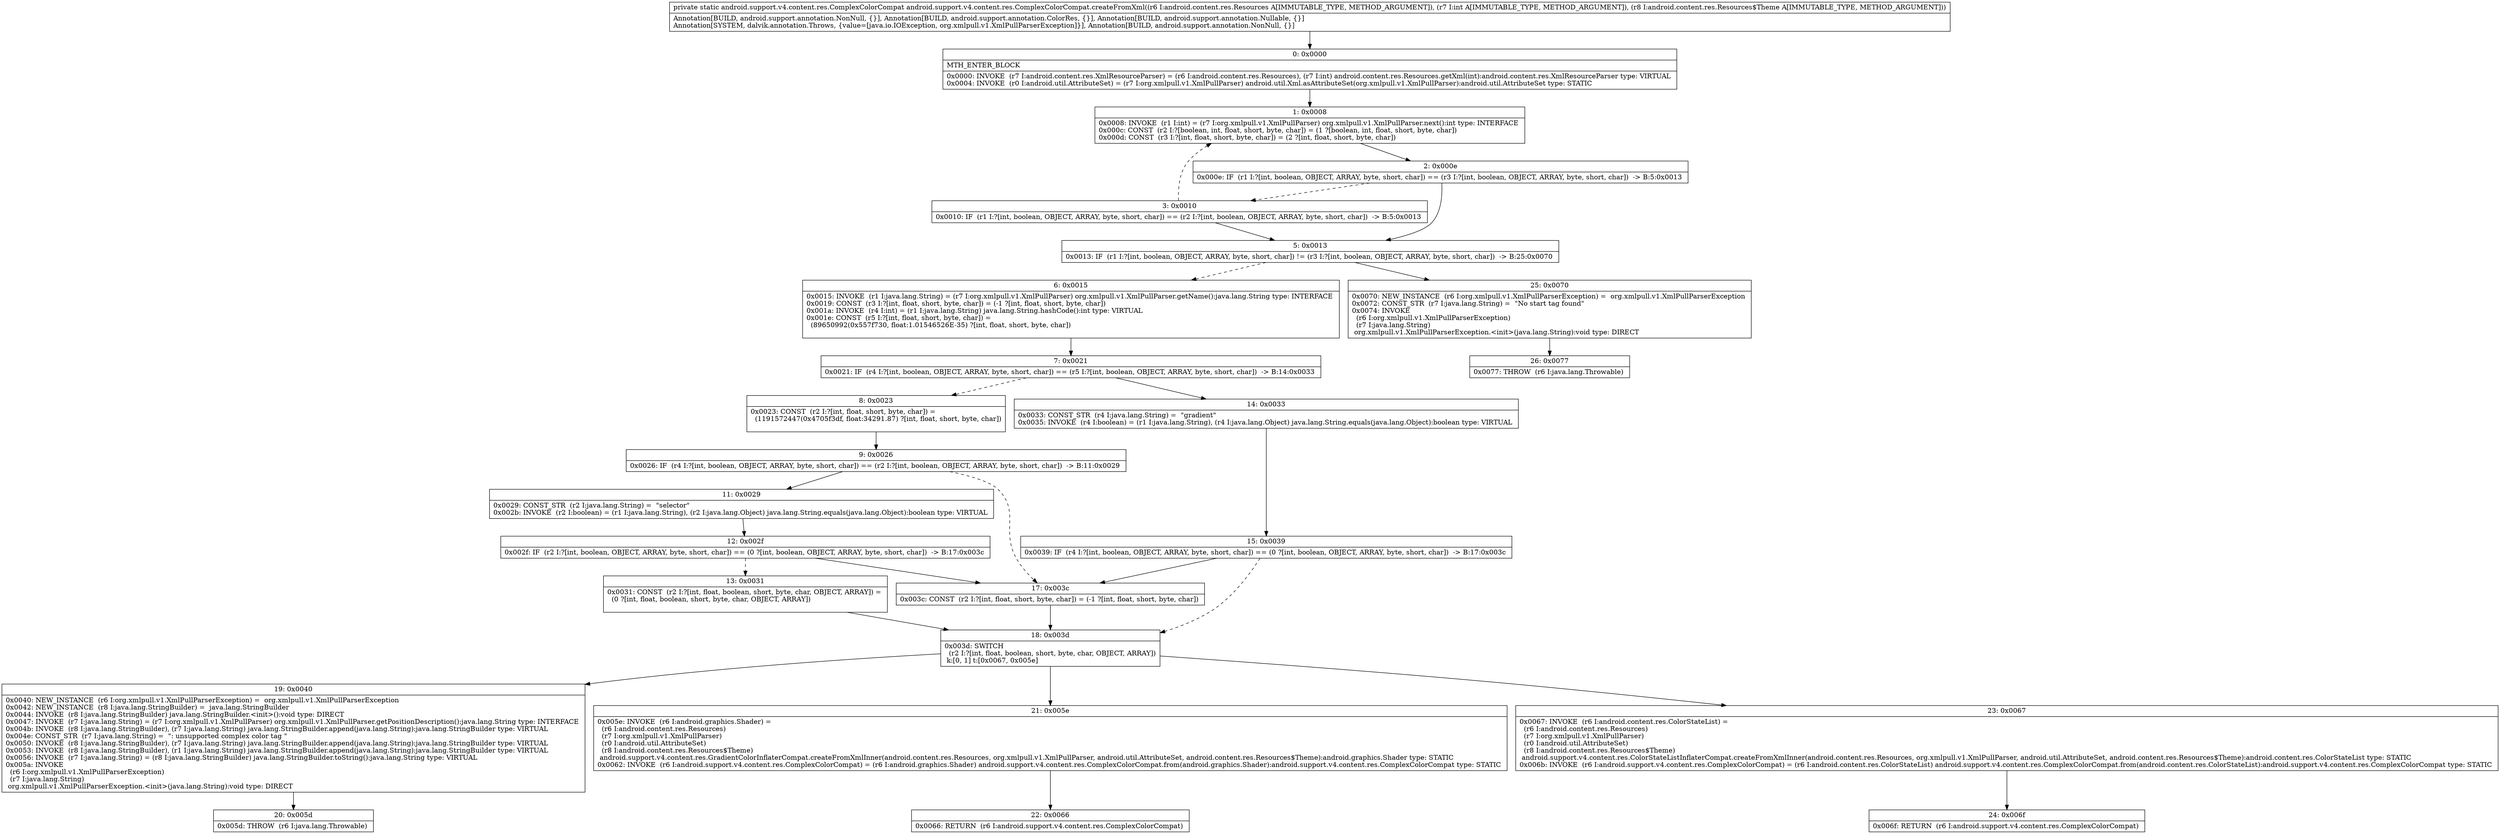 digraph "CFG forandroid.support.v4.content.res.ComplexColorCompat.createFromXml(Landroid\/content\/res\/Resources;ILandroid\/content\/res\/Resources$Theme;)Landroid\/support\/v4\/content\/res\/ComplexColorCompat;" {
Node_0 [shape=record,label="{0\:\ 0x0000|MTH_ENTER_BLOCK\l|0x0000: INVOKE  (r7 I:android.content.res.XmlResourceParser) = (r6 I:android.content.res.Resources), (r7 I:int) android.content.res.Resources.getXml(int):android.content.res.XmlResourceParser type: VIRTUAL \l0x0004: INVOKE  (r0 I:android.util.AttributeSet) = (r7 I:org.xmlpull.v1.XmlPullParser) android.util.Xml.asAttributeSet(org.xmlpull.v1.XmlPullParser):android.util.AttributeSet type: STATIC \l}"];
Node_1 [shape=record,label="{1\:\ 0x0008|0x0008: INVOKE  (r1 I:int) = (r7 I:org.xmlpull.v1.XmlPullParser) org.xmlpull.v1.XmlPullParser.next():int type: INTERFACE \l0x000c: CONST  (r2 I:?[boolean, int, float, short, byte, char]) = (1 ?[boolean, int, float, short, byte, char]) \l0x000d: CONST  (r3 I:?[int, float, short, byte, char]) = (2 ?[int, float, short, byte, char]) \l}"];
Node_2 [shape=record,label="{2\:\ 0x000e|0x000e: IF  (r1 I:?[int, boolean, OBJECT, ARRAY, byte, short, char]) == (r3 I:?[int, boolean, OBJECT, ARRAY, byte, short, char])  \-\> B:5:0x0013 \l}"];
Node_3 [shape=record,label="{3\:\ 0x0010|0x0010: IF  (r1 I:?[int, boolean, OBJECT, ARRAY, byte, short, char]) == (r2 I:?[int, boolean, OBJECT, ARRAY, byte, short, char])  \-\> B:5:0x0013 \l}"];
Node_5 [shape=record,label="{5\:\ 0x0013|0x0013: IF  (r1 I:?[int, boolean, OBJECT, ARRAY, byte, short, char]) != (r3 I:?[int, boolean, OBJECT, ARRAY, byte, short, char])  \-\> B:25:0x0070 \l}"];
Node_6 [shape=record,label="{6\:\ 0x0015|0x0015: INVOKE  (r1 I:java.lang.String) = (r7 I:org.xmlpull.v1.XmlPullParser) org.xmlpull.v1.XmlPullParser.getName():java.lang.String type: INTERFACE \l0x0019: CONST  (r3 I:?[int, float, short, byte, char]) = (\-1 ?[int, float, short, byte, char]) \l0x001a: INVOKE  (r4 I:int) = (r1 I:java.lang.String) java.lang.String.hashCode():int type: VIRTUAL \l0x001e: CONST  (r5 I:?[int, float, short, byte, char]) = \l  (89650992(0x557f730, float:1.01546526E\-35) ?[int, float, short, byte, char])\l \l}"];
Node_7 [shape=record,label="{7\:\ 0x0021|0x0021: IF  (r4 I:?[int, boolean, OBJECT, ARRAY, byte, short, char]) == (r5 I:?[int, boolean, OBJECT, ARRAY, byte, short, char])  \-\> B:14:0x0033 \l}"];
Node_8 [shape=record,label="{8\:\ 0x0023|0x0023: CONST  (r2 I:?[int, float, short, byte, char]) = \l  (1191572447(0x4705f3df, float:34291.87) ?[int, float, short, byte, char])\l \l}"];
Node_9 [shape=record,label="{9\:\ 0x0026|0x0026: IF  (r4 I:?[int, boolean, OBJECT, ARRAY, byte, short, char]) == (r2 I:?[int, boolean, OBJECT, ARRAY, byte, short, char])  \-\> B:11:0x0029 \l}"];
Node_11 [shape=record,label="{11\:\ 0x0029|0x0029: CONST_STR  (r2 I:java.lang.String) =  \"selector\" \l0x002b: INVOKE  (r2 I:boolean) = (r1 I:java.lang.String), (r2 I:java.lang.Object) java.lang.String.equals(java.lang.Object):boolean type: VIRTUAL \l}"];
Node_12 [shape=record,label="{12\:\ 0x002f|0x002f: IF  (r2 I:?[int, boolean, OBJECT, ARRAY, byte, short, char]) == (0 ?[int, boolean, OBJECT, ARRAY, byte, short, char])  \-\> B:17:0x003c \l}"];
Node_13 [shape=record,label="{13\:\ 0x0031|0x0031: CONST  (r2 I:?[int, float, boolean, short, byte, char, OBJECT, ARRAY]) = \l  (0 ?[int, float, boolean, short, byte, char, OBJECT, ARRAY])\l \l}"];
Node_14 [shape=record,label="{14\:\ 0x0033|0x0033: CONST_STR  (r4 I:java.lang.String) =  \"gradient\" \l0x0035: INVOKE  (r4 I:boolean) = (r1 I:java.lang.String), (r4 I:java.lang.Object) java.lang.String.equals(java.lang.Object):boolean type: VIRTUAL \l}"];
Node_15 [shape=record,label="{15\:\ 0x0039|0x0039: IF  (r4 I:?[int, boolean, OBJECT, ARRAY, byte, short, char]) == (0 ?[int, boolean, OBJECT, ARRAY, byte, short, char])  \-\> B:17:0x003c \l}"];
Node_17 [shape=record,label="{17\:\ 0x003c|0x003c: CONST  (r2 I:?[int, float, short, byte, char]) = (\-1 ?[int, float, short, byte, char]) \l}"];
Node_18 [shape=record,label="{18\:\ 0x003d|0x003d: SWITCH  \l  (r2 I:?[int, float, boolean, short, byte, char, OBJECT, ARRAY])\l k:[0, 1] t:[0x0067, 0x005e] \l}"];
Node_19 [shape=record,label="{19\:\ 0x0040|0x0040: NEW_INSTANCE  (r6 I:org.xmlpull.v1.XmlPullParserException) =  org.xmlpull.v1.XmlPullParserException \l0x0042: NEW_INSTANCE  (r8 I:java.lang.StringBuilder) =  java.lang.StringBuilder \l0x0044: INVOKE  (r8 I:java.lang.StringBuilder) java.lang.StringBuilder.\<init\>():void type: DIRECT \l0x0047: INVOKE  (r7 I:java.lang.String) = (r7 I:org.xmlpull.v1.XmlPullParser) org.xmlpull.v1.XmlPullParser.getPositionDescription():java.lang.String type: INTERFACE \l0x004b: INVOKE  (r8 I:java.lang.StringBuilder), (r7 I:java.lang.String) java.lang.StringBuilder.append(java.lang.String):java.lang.StringBuilder type: VIRTUAL \l0x004e: CONST_STR  (r7 I:java.lang.String) =  \": unsupported complex color tag \" \l0x0050: INVOKE  (r8 I:java.lang.StringBuilder), (r7 I:java.lang.String) java.lang.StringBuilder.append(java.lang.String):java.lang.StringBuilder type: VIRTUAL \l0x0053: INVOKE  (r8 I:java.lang.StringBuilder), (r1 I:java.lang.String) java.lang.StringBuilder.append(java.lang.String):java.lang.StringBuilder type: VIRTUAL \l0x0056: INVOKE  (r7 I:java.lang.String) = (r8 I:java.lang.StringBuilder) java.lang.StringBuilder.toString():java.lang.String type: VIRTUAL \l0x005a: INVOKE  \l  (r6 I:org.xmlpull.v1.XmlPullParserException)\l  (r7 I:java.lang.String)\l org.xmlpull.v1.XmlPullParserException.\<init\>(java.lang.String):void type: DIRECT \l}"];
Node_20 [shape=record,label="{20\:\ 0x005d|0x005d: THROW  (r6 I:java.lang.Throwable) \l}"];
Node_21 [shape=record,label="{21\:\ 0x005e|0x005e: INVOKE  (r6 I:android.graphics.Shader) = \l  (r6 I:android.content.res.Resources)\l  (r7 I:org.xmlpull.v1.XmlPullParser)\l  (r0 I:android.util.AttributeSet)\l  (r8 I:android.content.res.Resources$Theme)\l android.support.v4.content.res.GradientColorInflaterCompat.createFromXmlInner(android.content.res.Resources, org.xmlpull.v1.XmlPullParser, android.util.AttributeSet, android.content.res.Resources$Theme):android.graphics.Shader type: STATIC \l0x0062: INVOKE  (r6 I:android.support.v4.content.res.ComplexColorCompat) = (r6 I:android.graphics.Shader) android.support.v4.content.res.ComplexColorCompat.from(android.graphics.Shader):android.support.v4.content.res.ComplexColorCompat type: STATIC \l}"];
Node_22 [shape=record,label="{22\:\ 0x0066|0x0066: RETURN  (r6 I:android.support.v4.content.res.ComplexColorCompat) \l}"];
Node_23 [shape=record,label="{23\:\ 0x0067|0x0067: INVOKE  (r6 I:android.content.res.ColorStateList) = \l  (r6 I:android.content.res.Resources)\l  (r7 I:org.xmlpull.v1.XmlPullParser)\l  (r0 I:android.util.AttributeSet)\l  (r8 I:android.content.res.Resources$Theme)\l android.support.v4.content.res.ColorStateListInflaterCompat.createFromXmlInner(android.content.res.Resources, org.xmlpull.v1.XmlPullParser, android.util.AttributeSet, android.content.res.Resources$Theme):android.content.res.ColorStateList type: STATIC \l0x006b: INVOKE  (r6 I:android.support.v4.content.res.ComplexColorCompat) = (r6 I:android.content.res.ColorStateList) android.support.v4.content.res.ComplexColorCompat.from(android.content.res.ColorStateList):android.support.v4.content.res.ComplexColorCompat type: STATIC \l}"];
Node_24 [shape=record,label="{24\:\ 0x006f|0x006f: RETURN  (r6 I:android.support.v4.content.res.ComplexColorCompat) \l}"];
Node_25 [shape=record,label="{25\:\ 0x0070|0x0070: NEW_INSTANCE  (r6 I:org.xmlpull.v1.XmlPullParserException) =  org.xmlpull.v1.XmlPullParserException \l0x0072: CONST_STR  (r7 I:java.lang.String) =  \"No start tag found\" \l0x0074: INVOKE  \l  (r6 I:org.xmlpull.v1.XmlPullParserException)\l  (r7 I:java.lang.String)\l org.xmlpull.v1.XmlPullParserException.\<init\>(java.lang.String):void type: DIRECT \l}"];
Node_26 [shape=record,label="{26\:\ 0x0077|0x0077: THROW  (r6 I:java.lang.Throwable) \l}"];
MethodNode[shape=record,label="{private static android.support.v4.content.res.ComplexColorCompat android.support.v4.content.res.ComplexColorCompat.createFromXml((r6 I:android.content.res.Resources A[IMMUTABLE_TYPE, METHOD_ARGUMENT]), (r7 I:int A[IMMUTABLE_TYPE, METHOD_ARGUMENT]), (r8 I:android.content.res.Resources$Theme A[IMMUTABLE_TYPE, METHOD_ARGUMENT]))  | Annotation[BUILD, android.support.annotation.NonNull, \{\}], Annotation[BUILD, android.support.annotation.ColorRes, \{\}], Annotation[BUILD, android.support.annotation.Nullable, \{\}]\lAnnotation[SYSTEM, dalvik.annotation.Throws, \{value=[java.io.IOException, org.xmlpull.v1.XmlPullParserException]\}], Annotation[BUILD, android.support.annotation.NonNull, \{\}]\l}"];
MethodNode -> Node_0;
Node_0 -> Node_1;
Node_1 -> Node_2;
Node_2 -> Node_3[style=dashed];
Node_2 -> Node_5;
Node_3 -> Node_5;
Node_3 -> Node_1[style=dashed];
Node_5 -> Node_6[style=dashed];
Node_5 -> Node_25;
Node_6 -> Node_7;
Node_7 -> Node_8[style=dashed];
Node_7 -> Node_14;
Node_8 -> Node_9;
Node_9 -> Node_11;
Node_9 -> Node_17[style=dashed];
Node_11 -> Node_12;
Node_12 -> Node_13[style=dashed];
Node_12 -> Node_17;
Node_13 -> Node_18;
Node_14 -> Node_15;
Node_15 -> Node_17;
Node_15 -> Node_18[style=dashed];
Node_17 -> Node_18;
Node_18 -> Node_19;
Node_18 -> Node_21;
Node_18 -> Node_23;
Node_19 -> Node_20;
Node_21 -> Node_22;
Node_23 -> Node_24;
Node_25 -> Node_26;
}

